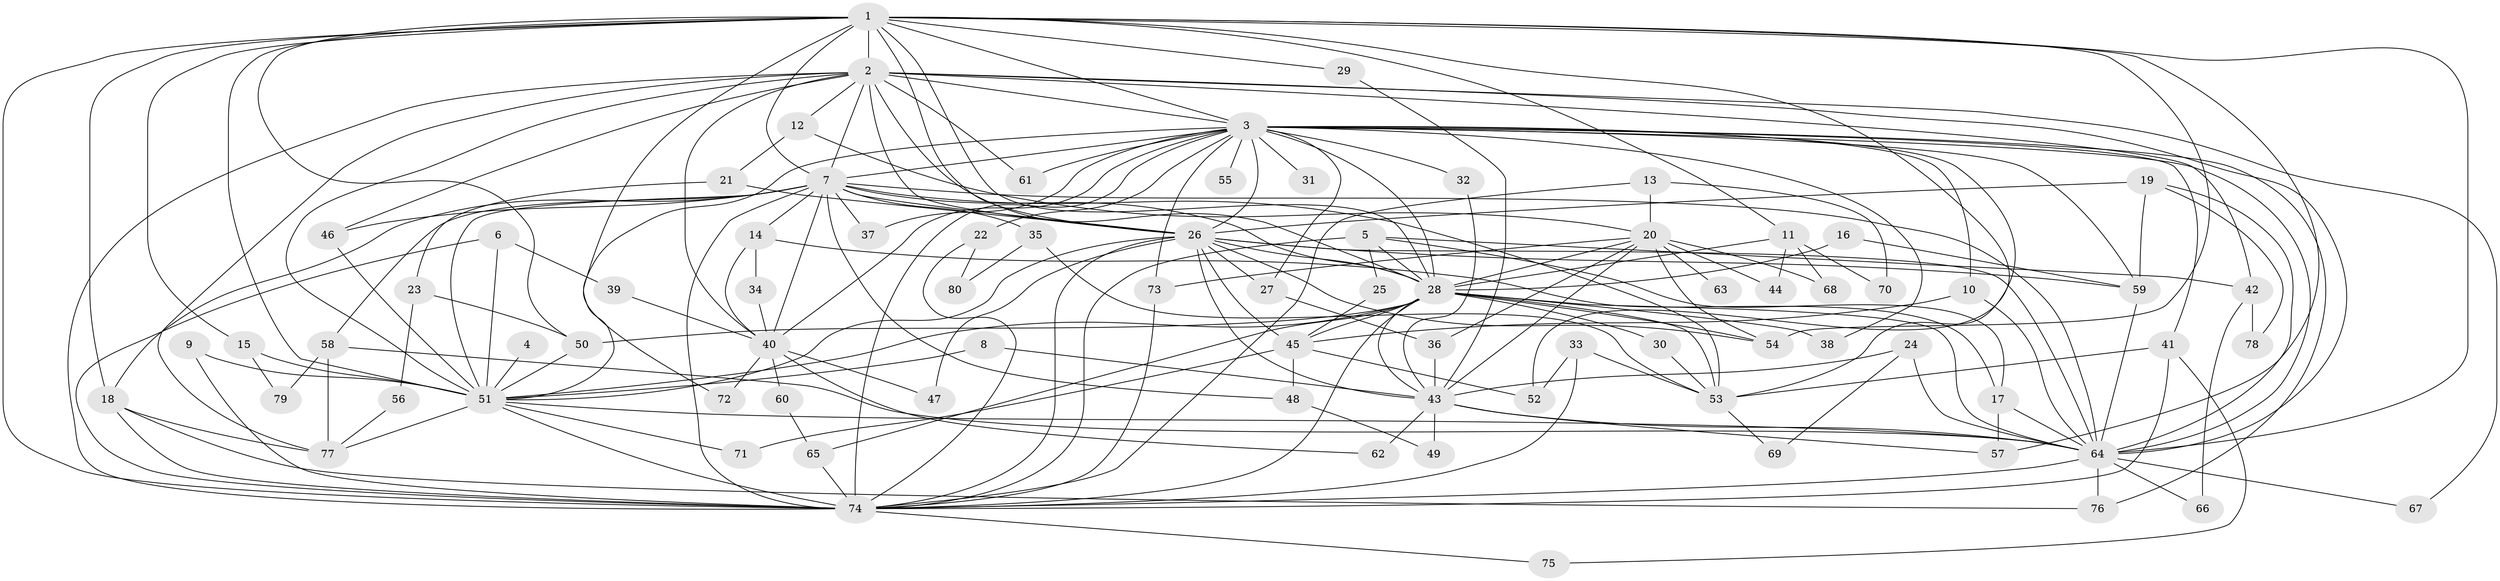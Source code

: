 // original degree distribution, {23: 0.017699115044247787, 29: 0.008849557522123894, 19: 0.017699115044247787, 21: 0.008849557522123894, 20: 0.017699115044247787, 11: 0.017699115044247787, 17: 0.008849557522123894, 4: 0.07079646017699115, 2: 0.5486725663716814, 5: 0.05309734513274336, 10: 0.008849557522123894, 12: 0.008849557522123894, 3: 0.19469026548672566, 7: 0.008849557522123894, 8: 0.008849557522123894}
// Generated by graph-tools (version 1.1) at 2025/36/03/04/25 23:36:22]
// undirected, 80 vertices, 194 edges
graph export_dot {
  node [color=gray90,style=filled];
  1;
  2;
  3;
  4;
  5;
  6;
  7;
  8;
  9;
  10;
  11;
  12;
  13;
  14;
  15;
  16;
  17;
  18;
  19;
  20;
  21;
  22;
  23;
  24;
  25;
  26;
  27;
  28;
  29;
  30;
  31;
  32;
  33;
  34;
  35;
  36;
  37;
  38;
  39;
  40;
  41;
  42;
  43;
  44;
  45;
  46;
  47;
  48;
  49;
  50;
  51;
  52;
  53;
  54;
  55;
  56;
  57;
  58;
  59;
  60;
  61;
  62;
  63;
  64;
  65;
  66;
  67;
  68;
  69;
  70;
  71;
  72;
  73;
  74;
  75;
  76;
  77;
  78;
  79;
  80;
  1 -- 2 [weight=2.0];
  1 -- 3 [weight=1.0];
  1 -- 7 [weight=1.0];
  1 -- 11 [weight=1.0];
  1 -- 15 [weight=1.0];
  1 -- 18 [weight=1.0];
  1 -- 26 [weight=1.0];
  1 -- 28 [weight=1.0];
  1 -- 29 [weight=1.0];
  1 -- 50 [weight=1.0];
  1 -- 51 [weight=2.0];
  1 -- 52 [weight=1.0];
  1 -- 54 [weight=1.0];
  1 -- 57 [weight=1.0];
  1 -- 64 [weight=1.0];
  1 -- 72 [weight=1.0];
  1 -- 74 [weight=1.0];
  2 -- 3 [weight=2.0];
  2 -- 7 [weight=2.0];
  2 -- 12 [weight=1.0];
  2 -- 26 [weight=3.0];
  2 -- 28 [weight=2.0];
  2 -- 40 [weight=1.0];
  2 -- 42 [weight=2.0];
  2 -- 46 [weight=1.0];
  2 -- 51 [weight=2.0];
  2 -- 61 [weight=1.0];
  2 -- 64 [weight=3.0];
  2 -- 67 [weight=1.0];
  2 -- 74 [weight=2.0];
  2 -- 77 [weight=1.0];
  3 -- 7 [weight=2.0];
  3 -- 10 [weight=1.0];
  3 -- 22 [weight=1.0];
  3 -- 26 [weight=1.0];
  3 -- 27 [weight=2.0];
  3 -- 28 [weight=1.0];
  3 -- 31 [weight=1.0];
  3 -- 32 [weight=1.0];
  3 -- 37 [weight=1.0];
  3 -- 38 [weight=1.0];
  3 -- 40 [weight=1.0];
  3 -- 41 [weight=1.0];
  3 -- 51 [weight=1.0];
  3 -- 53 [weight=1.0];
  3 -- 55 [weight=1.0];
  3 -- 59 [weight=1.0];
  3 -- 61 [weight=1.0];
  3 -- 64 [weight=1.0];
  3 -- 73 [weight=1.0];
  3 -- 74 [weight=1.0];
  3 -- 76 [weight=1.0];
  4 -- 51 [weight=1.0];
  5 -- 17 [weight=1.0];
  5 -- 25 [weight=1.0];
  5 -- 28 [weight=1.0];
  5 -- 42 [weight=1.0];
  5 -- 74 [weight=1.0];
  6 -- 39 [weight=1.0];
  6 -- 51 [weight=1.0];
  6 -- 74 [weight=1.0];
  7 -- 14 [weight=1.0];
  7 -- 18 [weight=1.0];
  7 -- 26 [weight=2.0];
  7 -- 28 [weight=2.0];
  7 -- 35 [weight=1.0];
  7 -- 37 [weight=1.0];
  7 -- 40 [weight=1.0];
  7 -- 46 [weight=1.0];
  7 -- 48 [weight=2.0];
  7 -- 51 [weight=1.0];
  7 -- 53 [weight=1.0];
  7 -- 58 [weight=1.0];
  7 -- 64 [weight=1.0];
  7 -- 74 [weight=2.0];
  8 -- 43 [weight=1.0];
  8 -- 51 [weight=1.0];
  9 -- 51 [weight=1.0];
  9 -- 74 [weight=1.0];
  10 -- 45 [weight=1.0];
  10 -- 64 [weight=1.0];
  11 -- 28 [weight=1.0];
  11 -- 44 [weight=1.0];
  11 -- 68 [weight=1.0];
  11 -- 70 [weight=1.0];
  12 -- 20 [weight=1.0];
  12 -- 21 [weight=1.0];
  13 -- 20 [weight=1.0];
  13 -- 70 [weight=1.0];
  13 -- 74 [weight=1.0];
  14 -- 17 [weight=1.0];
  14 -- 34 [weight=1.0];
  14 -- 40 [weight=1.0];
  15 -- 51 [weight=1.0];
  15 -- 79 [weight=1.0];
  16 -- 28 [weight=1.0];
  16 -- 59 [weight=1.0];
  17 -- 57 [weight=1.0];
  17 -- 64 [weight=1.0];
  18 -- 74 [weight=1.0];
  18 -- 76 [weight=1.0];
  18 -- 77 [weight=1.0];
  19 -- 26 [weight=1.0];
  19 -- 59 [weight=1.0];
  19 -- 64 [weight=1.0];
  19 -- 78 [weight=1.0];
  20 -- 28 [weight=1.0];
  20 -- 36 [weight=1.0];
  20 -- 43 [weight=1.0];
  20 -- 44 [weight=1.0];
  20 -- 54 [weight=1.0];
  20 -- 63 [weight=1.0];
  20 -- 68 [weight=1.0];
  20 -- 73 [weight=1.0];
  21 -- 23 [weight=1.0];
  21 -- 26 [weight=1.0];
  22 -- 74 [weight=1.0];
  22 -- 80 [weight=1.0];
  23 -- 50 [weight=1.0];
  23 -- 56 [weight=1.0];
  24 -- 43 [weight=1.0];
  24 -- 64 [weight=1.0];
  24 -- 69 [weight=1.0];
  25 -- 45 [weight=1.0];
  26 -- 27 [weight=1.0];
  26 -- 28 [weight=1.0];
  26 -- 43 [weight=1.0];
  26 -- 45 [weight=1.0];
  26 -- 47 [weight=1.0];
  26 -- 51 [weight=1.0];
  26 -- 54 [weight=1.0];
  26 -- 59 [weight=1.0];
  26 -- 64 [weight=1.0];
  26 -- 74 [weight=1.0];
  27 -- 36 [weight=1.0];
  28 -- 30 [weight=1.0];
  28 -- 38 [weight=1.0];
  28 -- 43 [weight=1.0];
  28 -- 45 [weight=1.0];
  28 -- 50 [weight=1.0];
  28 -- 51 [weight=1.0];
  28 -- 53 [weight=1.0];
  28 -- 54 [weight=1.0];
  28 -- 64 [weight=1.0];
  28 -- 65 [weight=1.0];
  28 -- 74 [weight=1.0];
  29 -- 43 [weight=1.0];
  30 -- 53 [weight=1.0];
  32 -- 43 [weight=1.0];
  33 -- 52 [weight=1.0];
  33 -- 53 [weight=1.0];
  33 -- 74 [weight=1.0];
  34 -- 40 [weight=1.0];
  35 -- 53 [weight=1.0];
  35 -- 80 [weight=1.0];
  36 -- 43 [weight=1.0];
  39 -- 40 [weight=1.0];
  40 -- 47 [weight=1.0];
  40 -- 60 [weight=1.0];
  40 -- 62 [weight=1.0];
  40 -- 72 [weight=1.0];
  41 -- 53 [weight=1.0];
  41 -- 74 [weight=1.0];
  41 -- 75 [weight=1.0];
  42 -- 66 [weight=1.0];
  42 -- 78 [weight=1.0];
  43 -- 49 [weight=1.0];
  43 -- 57 [weight=1.0];
  43 -- 62 [weight=1.0];
  43 -- 64 [weight=1.0];
  45 -- 48 [weight=1.0];
  45 -- 52 [weight=1.0];
  45 -- 71 [weight=1.0];
  46 -- 51 [weight=1.0];
  48 -- 49 [weight=1.0];
  50 -- 51 [weight=1.0];
  51 -- 64 [weight=1.0];
  51 -- 71 [weight=1.0];
  51 -- 74 [weight=1.0];
  51 -- 77 [weight=1.0];
  53 -- 69 [weight=1.0];
  56 -- 77 [weight=1.0];
  58 -- 64 [weight=1.0];
  58 -- 77 [weight=1.0];
  58 -- 79 [weight=1.0];
  59 -- 64 [weight=1.0];
  60 -- 65 [weight=1.0];
  64 -- 66 [weight=1.0];
  64 -- 67 [weight=1.0];
  64 -- 74 [weight=1.0];
  64 -- 76 [weight=1.0];
  65 -- 74 [weight=1.0];
  73 -- 74 [weight=1.0];
  74 -- 75 [weight=1.0];
}
